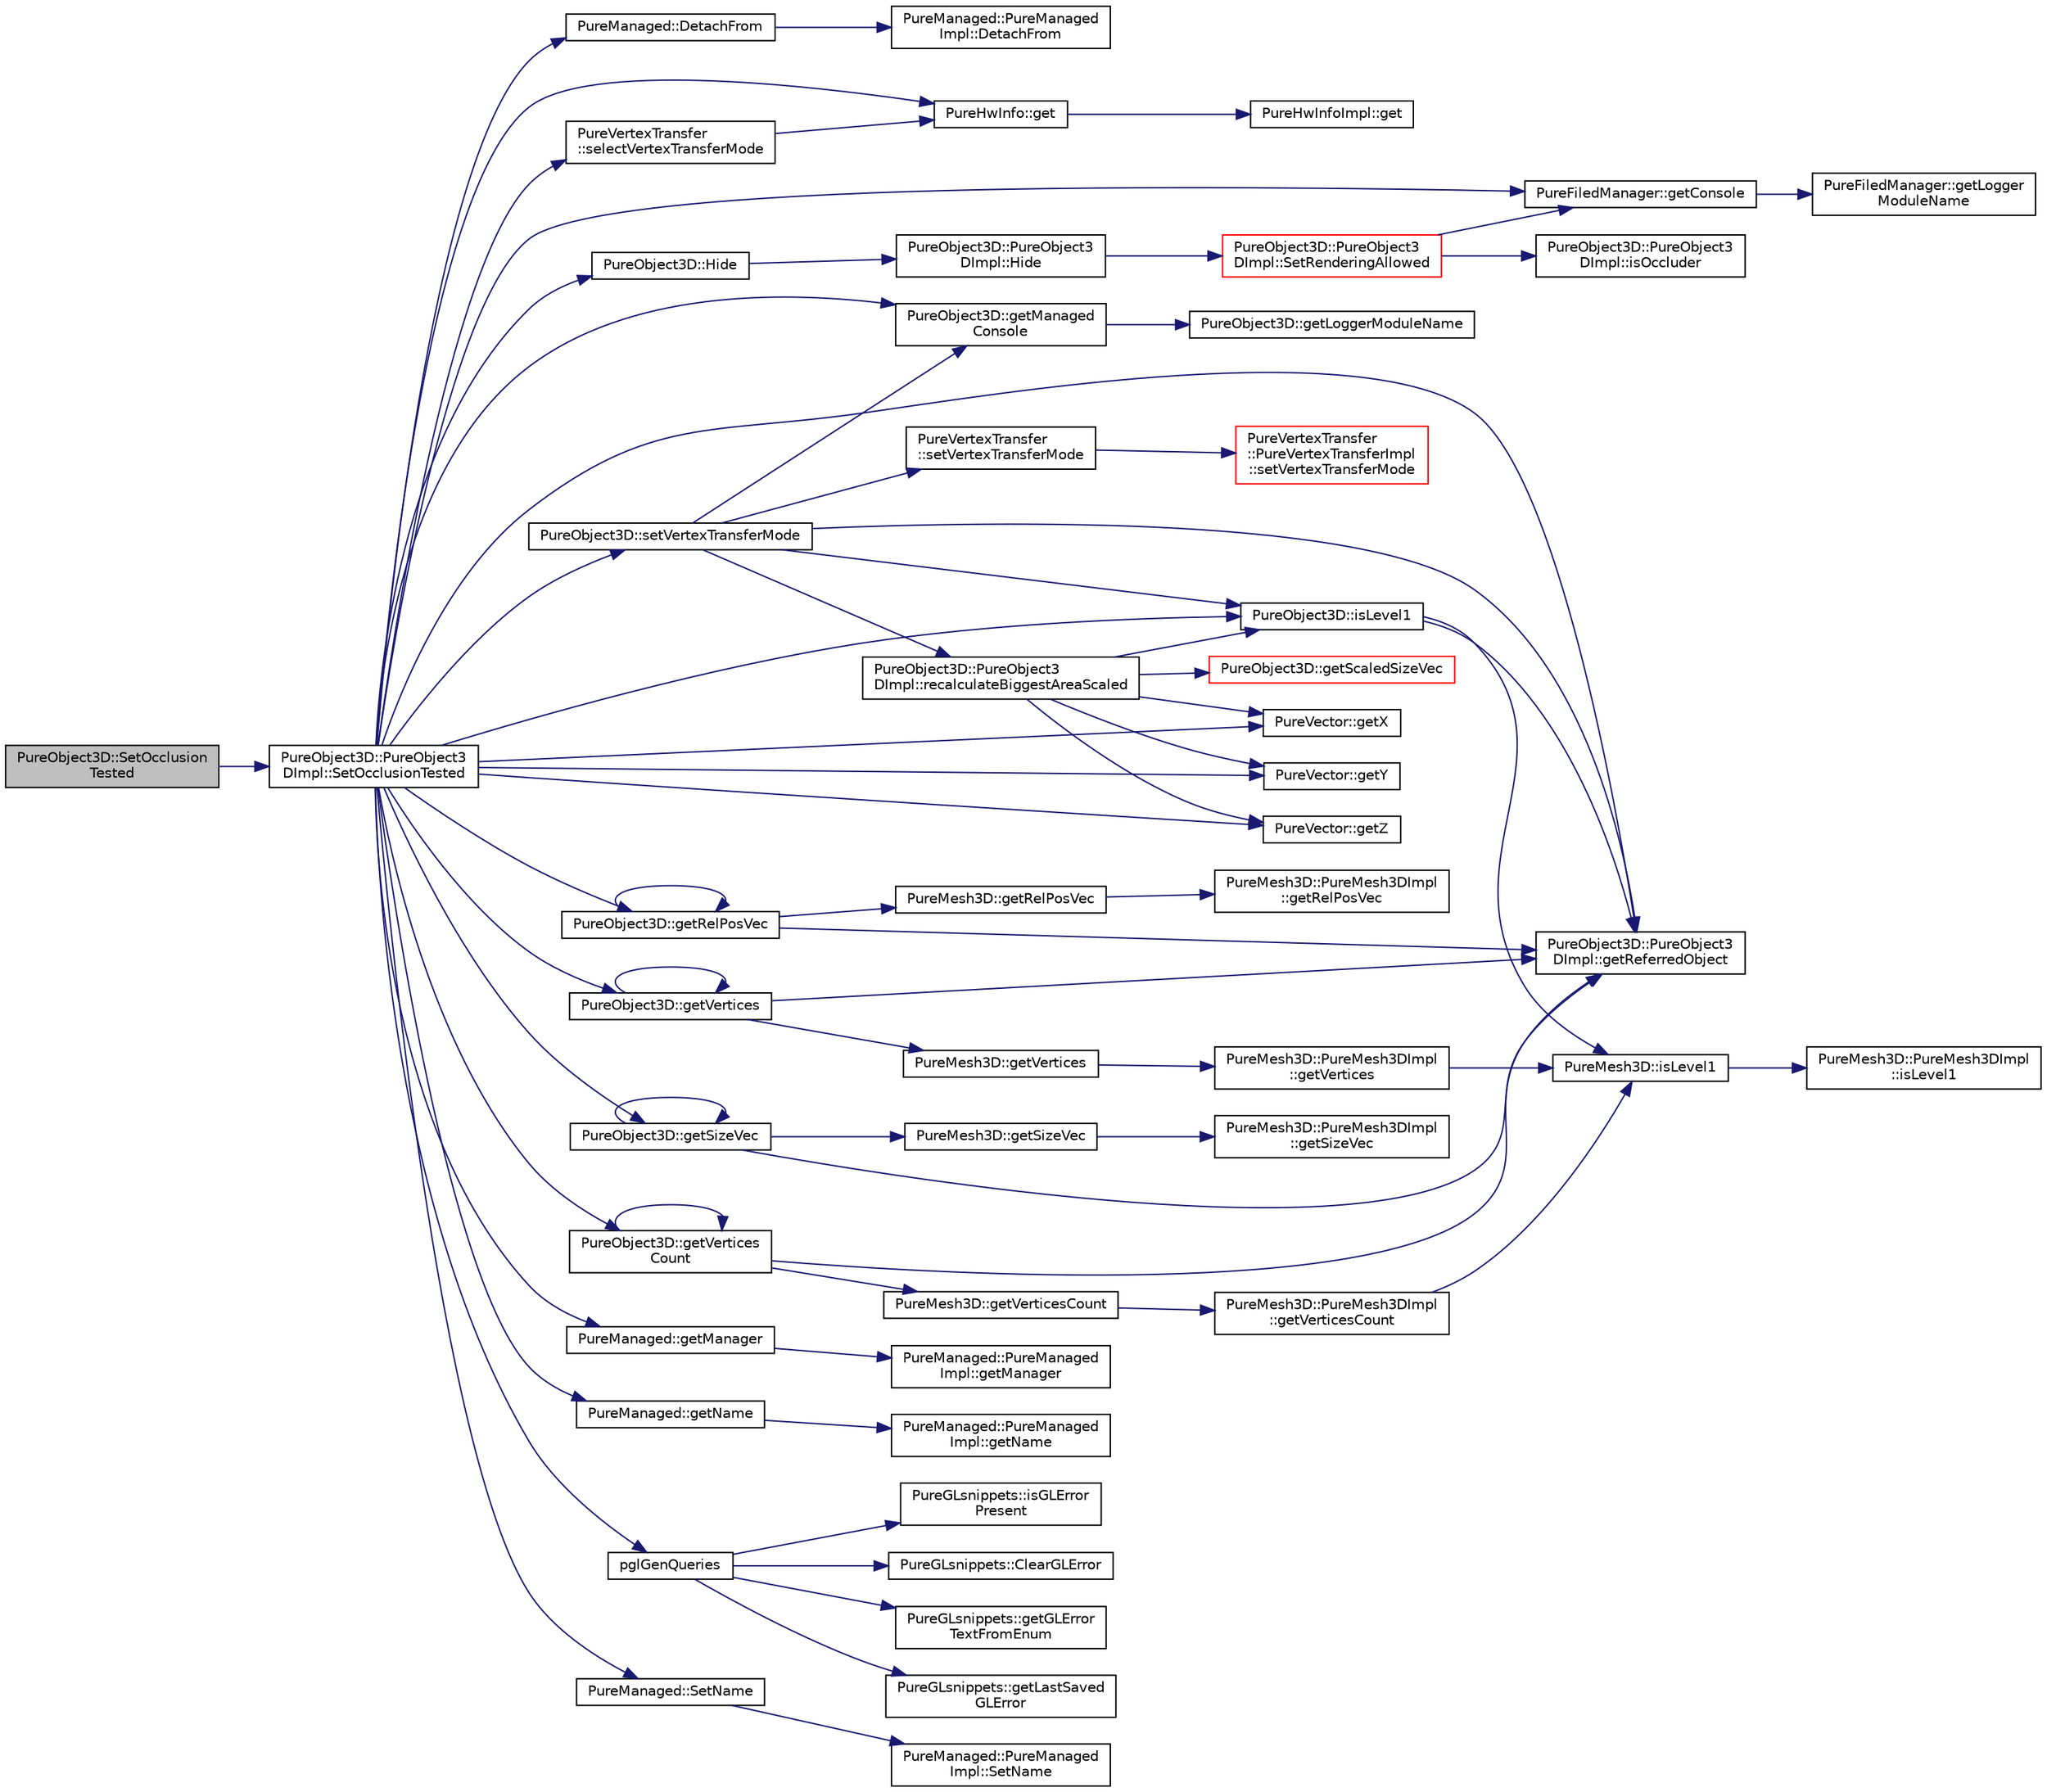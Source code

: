 digraph "PureObject3D::SetOcclusionTested"
{
 // LATEX_PDF_SIZE
  edge [fontname="Helvetica",fontsize="10",labelfontname="Helvetica",labelfontsize="10"];
  node [fontname="Helvetica",fontsize="10",shape=record];
  rankdir="LR";
  Node1 [label="PureObject3D::SetOcclusion\lTested",height=0.2,width=0.4,color="black", fillcolor="grey75", style="filled", fontcolor="black",tooltip="Sets whether this object should be tested if it is occluded or not."];
  Node1 -> Node2 [color="midnightblue",fontsize="10",style="solid",fontname="Helvetica"];
  Node2 [label="PureObject3D::PureObject3\lDImpl::SetOcclusionTested",height=0.2,width=0.4,color="black", fillcolor="white", style="filled",URL="$class_pure_object3_d_1_1_pure_object3_d_impl.html#a5ac7e6ee4cac350d5a3630a64358f0f3",tooltip=" "];
  Node2 -> Node3 [color="midnightblue",fontsize="10",style="solid",fontname="Helvetica"];
  Node3 [label="PureManaged::DetachFrom",height=0.2,width=0.4,color="black", fillcolor="white", style="filled",URL="$class_pure_managed.html#ac4fc582eec03c92d43c661995a21f56e",tooltip="Removes the managed from its manager."];
  Node3 -> Node4 [color="midnightblue",fontsize="10",style="solid",fontname="Helvetica"];
  Node4 [label="PureManaged::PureManaged\lImpl::DetachFrom",height=0.2,width=0.4,color="black", fillcolor="white", style="filled",URL="$class_pure_managed_1_1_pure_managed_impl.html#a5d0685ab0969f451730a97821e0c525e",tooltip="Removes the managed from its manager."];
  Node2 -> Node5 [color="midnightblue",fontsize="10",style="solid",fontname="Helvetica"];
  Node5 [label="PureHwInfo::get",height=0.2,width=0.4,color="black", fillcolor="white", style="filled",URL="$class_pure_hw_info.html#a5d801d548489e9f6c9a3485b8979af3f",tooltip="Gets the singleton instance."];
  Node5 -> Node6 [color="midnightblue",fontsize="10",style="solid",fontname="Helvetica"];
  Node6 [label="PureHwInfoImpl::get",height=0.2,width=0.4,color="black", fillcolor="white", style="filled",URL="$class_pure_hw_info_impl.html#a54faedd6ce3a5750139d457f4a8a22f2",tooltip="Gets the singleton instance."];
  Node2 -> Node7 [color="midnightblue",fontsize="10",style="solid",fontname="Helvetica"];
  Node7 [label="PureFiledManager::getConsole",height=0.2,width=0.4,color="black", fillcolor="white", style="filled",URL="$class_pure_filed_manager.html#a81d0ce6d98ee94f91598d294b550fc8a",tooltip="Returns access to console preset with logger module name as this class."];
  Node7 -> Node8 [color="midnightblue",fontsize="10",style="solid",fontname="Helvetica"];
  Node8 [label="PureFiledManager::getLogger\lModuleName",height=0.2,width=0.4,color="black", fillcolor="white", style="filled",URL="$class_pure_filed_manager.html#af2c265356ee813c96db23297c11158ea",tooltip="Returns the logger module name of this class."];
  Node2 -> Node9 [color="midnightblue",fontsize="10",style="solid",fontname="Helvetica"];
  Node9 [label="PureObject3D::getManaged\lConsole",height=0.2,width=0.4,color="black", fillcolor="white", style="filled",URL="$class_pure_object3_d.html#a5c34510d710a5528c1ba7c37252f8625",tooltip="Returns access to console preset with logger module name as this class."];
  Node9 -> Node10 [color="midnightblue",fontsize="10",style="solid",fontname="Helvetica"];
  Node10 [label="PureObject3D::getLoggerModuleName",height=0.2,width=0.4,color="black", fillcolor="white", style="filled",URL="$class_pure_object3_d.html#af4467df0003fd4ba737dbc2dec365257",tooltip="Returns the logger module name of this class."];
  Node2 -> Node11 [color="midnightblue",fontsize="10",style="solid",fontname="Helvetica"];
  Node11 [label="PureManaged::getManager",height=0.2,width=0.4,color="black", fillcolor="white", style="filled",URL="$class_pure_managed.html#abdbf454069faf3fd78488df29fe285a8",tooltip="Gets the manager of the managed."];
  Node11 -> Node12 [color="midnightblue",fontsize="10",style="solid",fontname="Helvetica"];
  Node12 [label="PureManaged::PureManaged\lImpl::getManager",height=0.2,width=0.4,color="black", fillcolor="white", style="filled",URL="$class_pure_managed_1_1_pure_managed_impl.html#a1af18a911778e18937830e8a6a884679",tooltip="Gets the manager of the managed."];
  Node2 -> Node13 [color="midnightblue",fontsize="10",style="solid",fontname="Helvetica"];
  Node13 [label="PureManaged::getName",height=0.2,width=0.4,color="black", fillcolor="white", style="filled",URL="$class_pure_managed.html#a74b5976e4f3d08a276624c1068d3b6e4",tooltip="Gets the name."];
  Node13 -> Node14 [color="midnightblue",fontsize="10",style="solid",fontname="Helvetica"];
  Node14 [label="PureManaged::PureManaged\lImpl::getName",height=0.2,width=0.4,color="black", fillcolor="white", style="filled",URL="$class_pure_managed_1_1_pure_managed_impl.html#a9e209d31fd238c35a1b0648acb20d188",tooltip="Gets the name."];
  Node2 -> Node15 [color="midnightblue",fontsize="10",style="solid",fontname="Helvetica"];
  Node15 [label="PureObject3D::PureObject3\lDImpl::getReferredObject",height=0.2,width=0.4,color="black", fillcolor="white", style="filled",URL="$class_pure_object3_d_1_1_pure_object3_d_impl.html#a40d9f6688f4f5c505ca45cb476c36eec",tooltip=" "];
  Node2 -> Node16 [color="midnightblue",fontsize="10",style="solid",fontname="Helvetica"];
  Node16 [label="PureObject3D::getRelPosVec",height=0.2,width=0.4,color="black", fillcolor="white", style="filled",URL="$class_pure_object3_d.html#adf454f5e4558c278f6f419501b8940db",tooltip="Gets the mesh-local relative position."];
  Node16 -> Node15 [color="midnightblue",fontsize="10",style="solid",fontname="Helvetica"];
  Node16 -> Node17 [color="midnightblue",fontsize="10",style="solid",fontname="Helvetica"];
  Node17 [label="PureMesh3D::getRelPosVec",height=0.2,width=0.4,color="black", fillcolor="white", style="filled",URL="$class_pure_mesh3_d.html#a2050abb84096e06307ddf6d3b09a1ab7",tooltip="Gets the mesh-local relative position."];
  Node17 -> Node18 [color="midnightblue",fontsize="10",style="solid",fontname="Helvetica"];
  Node18 [label="PureMesh3D::PureMesh3DImpl\l::getRelPosVec",height=0.2,width=0.4,color="black", fillcolor="white", style="filled",URL="$class_pure_mesh3_d_1_1_pure_mesh3_d_impl.html#a68485e3c01bf37f28d23fd5647ea29bf",tooltip=" "];
  Node16 -> Node16 [color="midnightblue",fontsize="10",style="solid",fontname="Helvetica"];
  Node2 -> Node19 [color="midnightblue",fontsize="10",style="solid",fontname="Helvetica"];
  Node19 [label="PureObject3D::getSizeVec",height=0.2,width=0.4,color="black", fillcolor="white", style="filled",URL="$class_pure_object3_d.html#a154f23ff3caed57f1c8046500fc13302",tooltip="Gets the base sizes."];
  Node19 -> Node15 [color="midnightblue",fontsize="10",style="solid",fontname="Helvetica"];
  Node19 -> Node20 [color="midnightblue",fontsize="10",style="solid",fontname="Helvetica"];
  Node20 [label="PureMesh3D::getSizeVec",height=0.2,width=0.4,color="black", fillcolor="white", style="filled",URL="$class_pure_mesh3_d.html#aa84b10d4822eb9f89e2ef789af6f3ddc",tooltip="Gets the base sizes."];
  Node20 -> Node21 [color="midnightblue",fontsize="10",style="solid",fontname="Helvetica"];
  Node21 [label="PureMesh3D::PureMesh3DImpl\l::getSizeVec",height=0.2,width=0.4,color="black", fillcolor="white", style="filled",URL="$class_pure_mesh3_d_1_1_pure_mesh3_d_impl.html#a58013901050789048d6fc79ec70087ab",tooltip=" "];
  Node19 -> Node19 [color="midnightblue",fontsize="10",style="solid",fontname="Helvetica"];
  Node2 -> Node22 [color="midnightblue",fontsize="10",style="solid",fontname="Helvetica"];
  Node22 [label="PureObject3D::getVertices",height=0.2,width=0.4,color="black", fillcolor="white", style="filled",URL="$class_pure_object3_d.html#ae55f18f77af3070bab224020be722b42",tooltip="Gets the pointer to vertices."];
  Node22 -> Node15 [color="midnightblue",fontsize="10",style="solid",fontname="Helvetica"];
  Node22 -> Node23 [color="midnightblue",fontsize="10",style="solid",fontname="Helvetica"];
  Node23 [label="PureMesh3D::getVertices",height=0.2,width=0.4,color="black", fillcolor="white", style="filled",URL="$class_pure_mesh3_d.html#aeec8e7534fa95830357944184a049c19",tooltip="Gets the pointer to vertices."];
  Node23 -> Node24 [color="midnightblue",fontsize="10",style="solid",fontname="Helvetica"];
  Node24 [label="PureMesh3D::PureMesh3DImpl\l::getVertices",height=0.2,width=0.4,color="black", fillcolor="white", style="filled",URL="$class_pure_mesh3_d_1_1_pure_mesh3_d_impl.html#a6daaeed65cbdd080663ec7fb181acc26",tooltip=" "];
  Node24 -> Node25 [color="midnightblue",fontsize="10",style="solid",fontname="Helvetica"];
  Node25 [label="PureMesh3D::isLevel1",height=0.2,width=0.4,color="black", fillcolor="white", style="filled",URL="$class_pure_mesh3_d.html#a5994d09a83ab409a273eeffff3d6b105",tooltip="Tells if the mesh is a level-1 parent mesh."];
  Node25 -> Node26 [color="midnightblue",fontsize="10",style="solid",fontname="Helvetica"];
  Node26 [label="PureMesh3D::PureMesh3DImpl\l::isLevel1",height=0.2,width=0.4,color="black", fillcolor="white", style="filled",URL="$class_pure_mesh3_d_1_1_pure_mesh3_d_impl.html#affd18ce4e5530fc032f1eb2d5c03c689",tooltip=" "];
  Node22 -> Node22 [color="midnightblue",fontsize="10",style="solid",fontname="Helvetica"];
  Node2 -> Node27 [color="midnightblue",fontsize="10",style="solid",fontname="Helvetica"];
  Node27 [label="PureObject3D::getVertices\lCount",height=0.2,width=0.4,color="black", fillcolor="white", style="filled",URL="$class_pure_object3_d.html#a4f4f7329bd6b13971f0f300fe3670357",tooltip="Gets the number of total vertices."];
  Node27 -> Node15 [color="midnightblue",fontsize="10",style="solid",fontname="Helvetica"];
  Node27 -> Node28 [color="midnightblue",fontsize="10",style="solid",fontname="Helvetica"];
  Node28 [label="PureMesh3D::getVerticesCount",height=0.2,width=0.4,color="black", fillcolor="white", style="filled",URL="$class_pure_mesh3_d.html#ae5fc700fc0e53e323551bb0747f3cbb5",tooltip="Gets the number of total vertices."];
  Node28 -> Node29 [color="midnightblue",fontsize="10",style="solid",fontname="Helvetica"];
  Node29 [label="PureMesh3D::PureMesh3DImpl\l::getVerticesCount",height=0.2,width=0.4,color="black", fillcolor="white", style="filled",URL="$class_pure_mesh3_d_1_1_pure_mesh3_d_impl.html#a5e9d6336de9ebb0cf3fbdde156180769",tooltip=" "];
  Node29 -> Node25 [color="midnightblue",fontsize="10",style="solid",fontname="Helvetica"];
  Node27 -> Node27 [color="midnightblue",fontsize="10",style="solid",fontname="Helvetica"];
  Node2 -> Node30 [color="midnightblue",fontsize="10",style="solid",fontname="Helvetica"];
  Node30 [label="PureVector::getX",height=0.2,width=0.4,color="black", fillcolor="white", style="filled",URL="$class_pure_vector.html#a1671b6f7232f6cacd5b25e2e0078caa8",tooltip="Gets the X-coordinate."];
  Node2 -> Node31 [color="midnightblue",fontsize="10",style="solid",fontname="Helvetica"];
  Node31 [label="PureVector::getY",height=0.2,width=0.4,color="black", fillcolor="white", style="filled",URL="$class_pure_vector.html#ad3f280e052c74e30635f16def6f3fdff",tooltip="Gets the Y-coordinate."];
  Node2 -> Node32 [color="midnightblue",fontsize="10",style="solid",fontname="Helvetica"];
  Node32 [label="PureVector::getZ",height=0.2,width=0.4,color="black", fillcolor="white", style="filled",URL="$class_pure_vector.html#a0c7e17a5a9297eeefe11ac08611f4339",tooltip="Gets the Z-coordinate."];
  Node2 -> Node33 [color="midnightblue",fontsize="10",style="solid",fontname="Helvetica"];
  Node33 [label="PureObject3D::Hide",height=0.2,width=0.4,color="black", fillcolor="white", style="filled",URL="$class_pure_object3_d.html#ad4882620b5d7ab7d3eb3d0eaa50cc8de",tooltip="Disables rendering of this object."];
  Node33 -> Node34 [color="midnightblue",fontsize="10",style="solid",fontname="Helvetica"];
  Node34 [label="PureObject3D::PureObject3\lDImpl::Hide",height=0.2,width=0.4,color="black", fillcolor="white", style="filled",URL="$class_pure_object3_d_1_1_pure_object3_d_impl.html#a63648f4f0857b1429702da3a5867dab6",tooltip=" "];
  Node34 -> Node35 [color="midnightblue",fontsize="10",style="solid",fontname="Helvetica"];
  Node35 [label="PureObject3D::PureObject3\lDImpl::SetRenderingAllowed",height=0.2,width=0.4,color="red", fillcolor="white", style="filled",URL="$class_pure_object3_d_1_1_pure_object3_d_impl.html#acb0d92d715a77709a657679d0a762f27",tooltip=" "];
  Node35 -> Node7 [color="midnightblue",fontsize="10",style="solid",fontname="Helvetica"];
  Node35 -> Node36 [color="midnightblue",fontsize="10",style="solid",fontname="Helvetica"];
  Node36 [label="PureObject3D::PureObject3\lDImpl::isOccluder",height=0.2,width=0.4,color="black", fillcolor="white", style="filled",URL="$class_pure_object3_d_1_1_pure_object3_d_impl.html#ae36022b4a72908449cf8a6e0ecf2eec1",tooltip=" "];
  Node2 -> Node39 [color="midnightblue",fontsize="10",style="solid",fontname="Helvetica"];
  Node39 [label="PureObject3D::isLevel1",height=0.2,width=0.4,color="black", fillcolor="white", style="filled",URL="$class_pure_object3_d.html#aa46f669965a0b3ec379252b424ddd725",tooltip="Tells if the mesh is a level-1 parent mesh."];
  Node39 -> Node15 [color="midnightblue",fontsize="10",style="solid",fontname="Helvetica"];
  Node39 -> Node25 [color="midnightblue",fontsize="10",style="solid",fontname="Helvetica"];
  Node2 -> Node51 [color="midnightblue",fontsize="10",style="solid",fontname="Helvetica"];
  Node51 [label="pglGenQueries",height=0.2,width=0.4,color="black", fillcolor="white", style="filled",URL="$_pure_g_lsafe_funcs_8cpp.html#a15f7934494ae34c0b88b601f8b95ae3e",tooltip=" "];
  Node51 -> Node52 [color="midnightblue",fontsize="10",style="solid",fontname="Helvetica"];
  Node52 [label="PureGLsnippets::ClearGLError",height=0.2,width=0.4,color="black", fillcolor="white", style="filled",URL="$class_pure_g_lsnippets.html#a861a8137e889cc2e6dd0b81eee84a6c3",tooltip="Clears GL error state."];
  Node51 -> Node53 [color="midnightblue",fontsize="10",style="solid",fontname="Helvetica"];
  Node53 [label="PureGLsnippets::getGLError\lTextFromEnum",height=0.2,width=0.4,color="black", fillcolor="white", style="filled",URL="$class_pure_g_lsnippets.html#ac9c5e3570d082ea2c1f51b185e238641",tooltip="Gets the string representation of the given GL error."];
  Node51 -> Node54 [color="midnightblue",fontsize="10",style="solid",fontname="Helvetica"];
  Node54 [label="PureGLsnippets::getLastSaved\lGLError",height=0.2,width=0.4,color="black", fillcolor="white", style="filled",URL="$class_pure_g_lsnippets.html#a65daf410252a99c8a322fea26bd4caf1",tooltip="Gets the last saved GL error."];
  Node51 -> Node55 [color="midnightblue",fontsize="10",style="solid",fontname="Helvetica"];
  Node55 [label="PureGLsnippets::isGLError\lPresent",height=0.2,width=0.4,color="black", fillcolor="white", style="filled",URL="$class_pure_g_lsnippets.html#a9901675747b09835eb82ddbad3a91fa5",tooltip="Gets whether there is an error in OpenGL or not."];
  Node2 -> Node56 [color="midnightblue",fontsize="10",style="solid",fontname="Helvetica"];
  Node56 [label="PureVertexTransfer\l::selectVertexTransferMode",height=0.2,width=0.4,color="black", fillcolor="white", style="filled",URL="$class_pure_vertex_transfer.html#a6ea53dc5b91e347460f29fe154ddb403",tooltip="Selects a suitable vertex transfer mode."];
  Node56 -> Node5 [color="midnightblue",fontsize="10",style="solid",fontname="Helvetica"];
  Node2 -> Node57 [color="midnightblue",fontsize="10",style="solid",fontname="Helvetica"];
  Node57 [label="PureManaged::SetName",height=0.2,width=0.4,color="black", fillcolor="white", style="filled",URL="$class_pure_managed.html#aaaebbde0b7a6baee1f200b22bc92558f",tooltip="Sets the name."];
  Node57 -> Node58 [color="midnightblue",fontsize="10",style="solid",fontname="Helvetica"];
  Node58 [label="PureManaged::PureManaged\lImpl::SetName",height=0.2,width=0.4,color="black", fillcolor="white", style="filled",URL="$class_pure_managed_1_1_pure_managed_impl.html#a6d67353ca321275125a101703cd2efa3",tooltip="Sets the name."];
  Node2 -> Node59 [color="midnightblue",fontsize="10",style="solid",fontname="Helvetica"];
  Node59 [label="PureObject3D::setVertexTransferMode",height=0.2,width=0.4,color="black", fillcolor="white", style="filled",URL="$class_pure_object3_d.html#a97eed9a0b679c61f0e6d7a0e6ad18e32",tooltip="Sets vertex transfer mode."];
  Node59 -> Node9 [color="midnightblue",fontsize="10",style="solid",fontname="Helvetica"];
  Node59 -> Node15 [color="midnightblue",fontsize="10",style="solid",fontname="Helvetica"];
  Node59 -> Node39 [color="midnightblue",fontsize="10",style="solid",fontname="Helvetica"];
  Node59 -> Node60 [color="midnightblue",fontsize="10",style="solid",fontname="Helvetica"];
  Node60 [label="PureObject3D::PureObject3\lDImpl::recalculateBiggestAreaScaled",height=0.2,width=0.4,color="black", fillcolor="white", style="filled",URL="$class_pure_object3_d_1_1_pure_object3_d_impl.html#a5b575bbe39f880b095da4caf218b3917",tooltip=" "];
  Node60 -> Node61 [color="midnightblue",fontsize="10",style="solid",fontname="Helvetica"];
  Node61 [label="PureObject3D::getScaledSizeVec",height=0.2,width=0.4,color="red", fillcolor="white", style="filled",URL="$class_pure_object3_d.html#a051d1533921097d4bc18c1615be35414",tooltip="Gets the real sizes considering the geometry size calculated from vertex data and the current scaling..."];
  Node60 -> Node30 [color="midnightblue",fontsize="10",style="solid",fontname="Helvetica"];
  Node60 -> Node31 [color="midnightblue",fontsize="10",style="solid",fontname="Helvetica"];
  Node60 -> Node32 [color="midnightblue",fontsize="10",style="solid",fontname="Helvetica"];
  Node60 -> Node39 [color="midnightblue",fontsize="10",style="solid",fontname="Helvetica"];
  Node59 -> Node63 [color="midnightblue",fontsize="10",style="solid",fontname="Helvetica"];
  Node63 [label="PureVertexTransfer\l::setVertexTransferMode",height=0.2,width=0.4,color="black", fillcolor="white", style="filled",URL="$class_pure_vertex_transfer.html#aa49aaad2c3597597cb90f14a4b07d8ad",tooltip="Sets vertex transfer mode."];
  Node63 -> Node64 [color="midnightblue",fontsize="10",style="solid",fontname="Helvetica"];
  Node64 [label="PureVertexTransfer\l::PureVertexTransferImpl\l::setVertexTransferMode",height=0.2,width=0.4,color="red", fillcolor="white", style="filled",URL="$class_pure_vertex_transfer_1_1_pure_vertex_transfer_impl.html#a18eee396f542569b77a0de285a8f564d",tooltip=" "];
}
